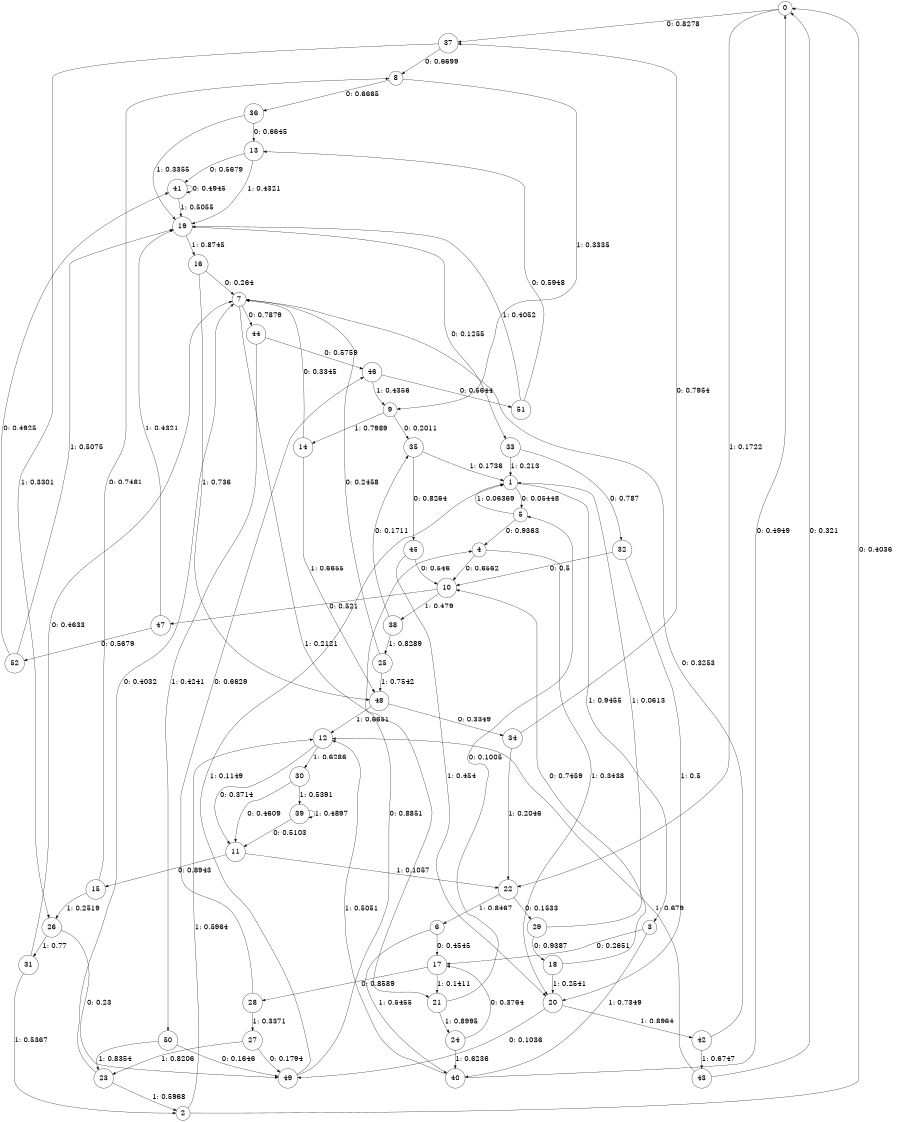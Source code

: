 digraph "ch35concat_phase3_L7" {
size = "6,8.5";
ratio = "fill";
node [shape = circle];
node [fontsize = 24];
edge [fontsize = 24];
0 -> 37 [label = "0: 0.8278   "];
0 -> 22 [label = "1: 0.1722   "];
1 -> 5 [label = "0: 0.05448  "];
1 -> 3 [label = "1: 0.9455   "];
2 -> 0 [label = "0: 0.4036   "];
2 -> 12 [label = "1: 0.5964   "];
3 -> 17 [label = "0: 0.2651   "];
3 -> 40 [label = "1: 0.7349   "];
4 -> 10 [label = "0: 0.6562   "];
4 -> 20 [label = "1: 0.3438   "];
5 -> 4 [label = "0: 0.9363   "];
5 -> 1 [label = "1: 0.06369  "];
6 -> 17 [label = "0: 0.4545   "];
6 -> 40 [label = "1: 0.5455   "];
7 -> 44 [label = "0: 0.7879   "];
7 -> 21 [label = "1: 0.2121   "];
8 -> 36 [label = "0: 0.6665   "];
8 -> 9 [label = "1: 0.3335   "];
9 -> 35 [label = "0: 0.2011   "];
9 -> 14 [label = "1: 0.7989   "];
10 -> 47 [label = "0: 0.521    "];
10 -> 38 [label = "1: 0.479    "];
11 -> 15 [label = "0: 0.8943   "];
11 -> 22 [label = "1: 0.1057   "];
12 -> 11 [label = "0: 0.3714   "];
12 -> 30 [label = "1: 0.6286   "];
13 -> 41 [label = "0: 0.5679   "];
13 -> 19 [label = "1: 0.4321   "];
14 -> 7 [label = "0: 0.3345   "];
14 -> 48 [label = "1: 0.6655   "];
15 -> 8 [label = "0: 0.7481   "];
15 -> 26 [label = "1: 0.2519   "];
16 -> 7 [label = "0: 0.264    "];
16 -> 48 [label = "1: 0.736    "];
17 -> 28 [label = "0: 0.8589   "];
17 -> 21 [label = "1: 0.1411   "];
18 -> 10 [label = "0: 0.7459   "];
18 -> 20 [label = "1: 0.2541   "];
19 -> 33 [label = "0: 0.1255   "];
19 -> 16 [label = "1: 0.8745   "];
20 -> 49 [label = "0: 0.1036   "];
20 -> 42 [label = "1: 0.8964   "];
21 -> 5 [label = "0: 0.1005   "];
21 -> 24 [label = "1: 0.8995   "];
22 -> 29 [label = "0: 0.1533   "];
22 -> 6 [label = "1: 0.8467   "];
23 -> 7 [label = "0: 0.4032   "];
23 -> 2 [label = "1: 0.5968   "];
24 -> 17 [label = "0: 0.3764   "];
24 -> 40 [label = "1: 0.6236   "];
25 -> 7 [label = "0: 0.2458   "];
25 -> 48 [label = "1: 0.7542   "];
26 -> 49 [label = "0: 0.23     "];
26 -> 31 [label = "1: 0.77     "];
27 -> 49 [label = "0: 0.1794   "];
27 -> 23 [label = "1: 0.8206   "];
28 -> 46 [label = "0: 0.6629   "];
28 -> 27 [label = "1: 0.3371   "];
29 -> 18 [label = "0: 0.9387   "];
29 -> 1 [label = "1: 0.0613   "];
30 -> 11 [label = "0: 0.4609   "];
30 -> 39 [label = "1: 0.5391   "];
31 -> 7 [label = "0: 0.4633   "];
31 -> 2 [label = "1: 0.5367   "];
32 -> 10 [label = "0: 0.5      "];
32 -> 20 [label = "1: 0.5      "];
33 -> 32 [label = "0: 0.787    "];
33 -> 1 [label = "1: 0.213    "];
34 -> 37 [label = "0: 0.7954   "];
34 -> 22 [label = "1: 0.2046   "];
35 -> 45 [label = "0: 0.8264   "];
35 -> 1 [label = "1: 0.1736   "];
36 -> 13 [label = "0: 0.6645   "];
36 -> 19 [label = "1: 0.3355   "];
37 -> 8 [label = "0: 0.6699   "];
37 -> 26 [label = "1: 0.3301   "];
38 -> 35 [label = "0: 0.1711   "];
38 -> 25 [label = "1: 0.8289   "];
39 -> 11 [label = "0: 0.5103   "];
39 -> 39 [label = "1: 0.4897   "];
40 -> 0 [label = "0: 0.4949   "];
40 -> 12 [label = "1: 0.5051   "];
41 -> 41 [label = "0: 0.4945   "];
41 -> 19 [label = "1: 0.5055   "];
42 -> 7 [label = "0: 0.3253   "];
42 -> 43 [label = "1: 0.6747   "];
43 -> 0 [label = "0: 0.321    "];
43 -> 12 [label = "1: 0.679    "];
44 -> 46 [label = "0: 0.5759   "];
44 -> 50 [label = "1: 0.4241   "];
45 -> 10 [label = "0: 0.546    "];
45 -> 20 [label = "1: 0.454    "];
46 -> 51 [label = "0: 0.5644   "];
46 -> 9 [label = "1: 0.4356   "];
47 -> 52 [label = "0: 0.5679   "];
47 -> 19 [label = "1: 0.4321   "];
48 -> 34 [label = "0: 0.3349   "];
48 -> 12 [label = "1: 0.6651   "];
49 -> 4 [label = "0: 0.8851   "];
49 -> 1 [label = "1: 0.1149   "];
50 -> 49 [label = "0: 0.1646   "];
50 -> 23 [label = "1: 0.8354   "];
51 -> 13 [label = "0: 0.5948   "];
51 -> 19 [label = "1: 0.4052   "];
52 -> 41 [label = "0: 0.4925   "];
52 -> 19 [label = "1: 0.5075   "];
}